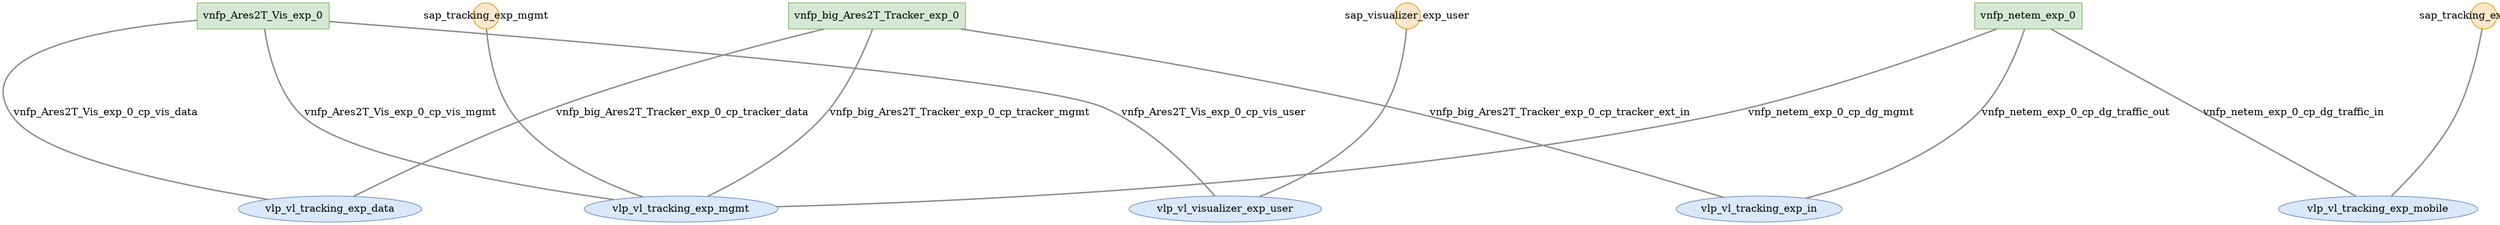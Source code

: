 strict graph G {
  nodesep=1;
  ranksep=3;
  splines=true;
  overlap=false;
  mindist=0.5;
  890595397 [ label="vnfp_big_Ares2T_Tracker_exp_0" shape="box" style="filled" fillcolor="#d5e8d4" color="#82b366" ];
  -1702048946 [ label="vnfp_Ares2T_Vis_exp_0" shape="box" style="filled" fillcolor="#d5e8d4" color="#82b366" ];
  2082736535 [ label="vnfp_netem_exp_0" shape="box" style="filled" fillcolor="#d5e8d4" color="#82b366" ];
  -227812888 [ label="vlp_vl_tracking_exp_mobile" shape="oval" style="filled" fillcolor="#dae8fc" color="#6c8ebf" ];
  -1971191929 [ label="vlp_vl_tracking_exp_mgmt" shape="oval" style="filled" fillcolor="#dae8fc" color="#6c8ebf" ];
  1008003435 [ label="vlp_vl_tracking_exp_in" shape="oval" style="filled" fillcolor="#dae8fc" color="#6c8ebf" ];
  -1971465616 [ label="vlp_vl_tracking_exp_data" shape="oval" style="filled" fillcolor="#dae8fc" color="#6c8ebf" ];
  1542916426 [ label="vlp_vl_visualizer_exp_user" shape="oval" style="filled" fillcolor="#dae8fc" color="#6c8ebf" ];
  142347183 [ label="sap_tracking_exp_mobile" shape="circle" style="filled" fillcolor="#ffe6cc" color="#d79b00" fixedsize="true" ];
  1823602446 [ label="sap_tracking_exp_mgmt" shape="circle" style="filled" fillcolor="#ffe6cc" color="#d79b00" fixedsize="true" ];
  1913076497 [ label="sap_visualizer_exp_user" shape="circle" style="filled" fillcolor="#ffe6cc" color="#d79b00" fixedsize="true" ];
  890595397 -- 1008003435 [ label="vnfp_big_Ares2T_Tracker_exp_0_cp_tracker_ext_in" color="#8f8f8f" style="bold" ];
  890595397 -- -1971465616 [ label="vnfp_big_Ares2T_Tracker_exp_0_cp_tracker_data" color="#8f8f8f" style="bold" ];
  890595397 -- -1971191929 [ label="vnfp_big_Ares2T_Tracker_exp_0_cp_tracker_mgmt" color="#8f8f8f" style="bold" ];
  -1702048946 -- -1971465616 [ label="vnfp_Ares2T_Vis_exp_0_cp_vis_data" color="#8f8f8f" style="bold" ];
  -1702048946 -- -1971191929 [ label="vnfp_Ares2T_Vis_exp_0_cp_vis_mgmt" color="#8f8f8f" style="bold" ];
  -1702048946 -- 1542916426 [ label="vnfp_Ares2T_Vis_exp_0_cp_vis_user" color="#8f8f8f" style="bold" ];
  2082736535 -- 1008003435 [ label="vnfp_netem_exp_0_cp_dg_traffic_out" color="#8f8f8f" style="bold" ];
  2082736535 -- -1971191929 [ label="vnfp_netem_exp_0_cp_dg_mgmt" color="#8f8f8f" style="bold" ];
  2082736535 -- -227812888 [ label="vnfp_netem_exp_0_cp_dg_traffic_in" color="#8f8f8f" style="bold" ];
  142347183 -- -227812888 [ label="" color="#8f8f8f" style="bold" ];
  1823602446 -- -1971191929 [ label="" color="#8f8f8f" style="bold" ];
  1913076497 -- 1542916426 [ label="" color="#8f8f8f" style="bold" ];
}
